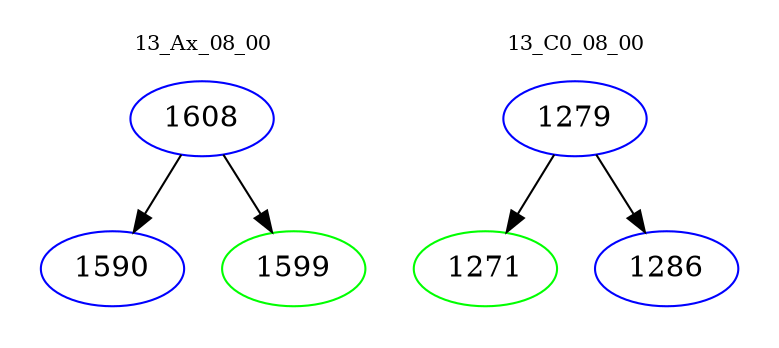 digraph{
subgraph cluster_0 {
color = white
label = "13_Ax_08_00";
fontsize=10;
T0_1608 [label="1608", color="blue"]
T0_1608 -> T0_1590 [color="black"]
T0_1590 [label="1590", color="blue"]
T0_1608 -> T0_1599 [color="black"]
T0_1599 [label="1599", color="green"]
}
subgraph cluster_1 {
color = white
label = "13_C0_08_00";
fontsize=10;
T1_1279 [label="1279", color="blue"]
T1_1279 -> T1_1271 [color="black"]
T1_1271 [label="1271", color="green"]
T1_1279 -> T1_1286 [color="black"]
T1_1286 [label="1286", color="blue"]
}
}
